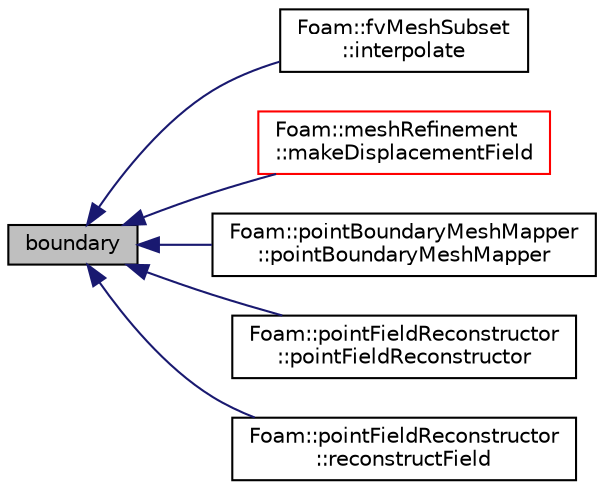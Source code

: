digraph "boundary"
{
  bgcolor="transparent";
  edge [fontname="Helvetica",fontsize="10",labelfontname="Helvetica",labelfontsize="10"];
  node [fontname="Helvetica",fontsize="10",shape=record];
  rankdir="LR";
  Node1 [label="boundary",height=0.2,width=0.4,color="black", fillcolor="grey75", style="filled", fontcolor="black"];
  Node1 -> Node2 [dir="back",color="midnightblue",fontsize="10",style="solid",fontname="Helvetica"];
  Node2 [label="Foam::fvMeshSubset\l::interpolate",height=0.2,width=0.4,color="black",URL="$a00881.html#af29c14b4173f895e299b9fd7b59c3ab4",tooltip="Map point field. "];
  Node1 -> Node3 [dir="back",color="midnightblue",fontsize="10",style="solid",fontname="Helvetica"];
  Node3 [label="Foam::meshRefinement\l::makeDisplacementField",height=0.2,width=0.4,color="red",URL="$a01470.html#ab021a3506ff50fe3b6cedb2ac43f9a17",tooltip="Helper function to make a pointVectorField with correct. "];
  Node1 -> Node4 [dir="back",color="midnightblue",fontsize="10",style="solid",fontname="Helvetica"];
  Node4 [label="Foam::pointBoundaryMeshMapper\l::pointBoundaryMeshMapper",height=0.2,width=0.4,color="black",URL="$a01870.html#ace8230622f1d1f51fc5952ac06e55d10",tooltip="Construct from components. "];
  Node1 -> Node5 [dir="back",color="midnightblue",fontsize="10",style="solid",fontname="Helvetica"];
  Node5 [label="Foam::pointFieldReconstructor\l::pointFieldReconstructor",height=0.2,width=0.4,color="black",URL="$a01881.html#aba5c5a2d8790ddb9971d9f0ff60d90db",tooltip="Construct from components. "];
  Node1 -> Node6 [dir="back",color="midnightblue",fontsize="10",style="solid",fontname="Helvetica"];
  Node6 [label="Foam::pointFieldReconstructor\l::reconstructField",height=0.2,width=0.4,color="black",URL="$a01881.html#a3e2b40e9c2972d2d28385935a616502b"];
}
